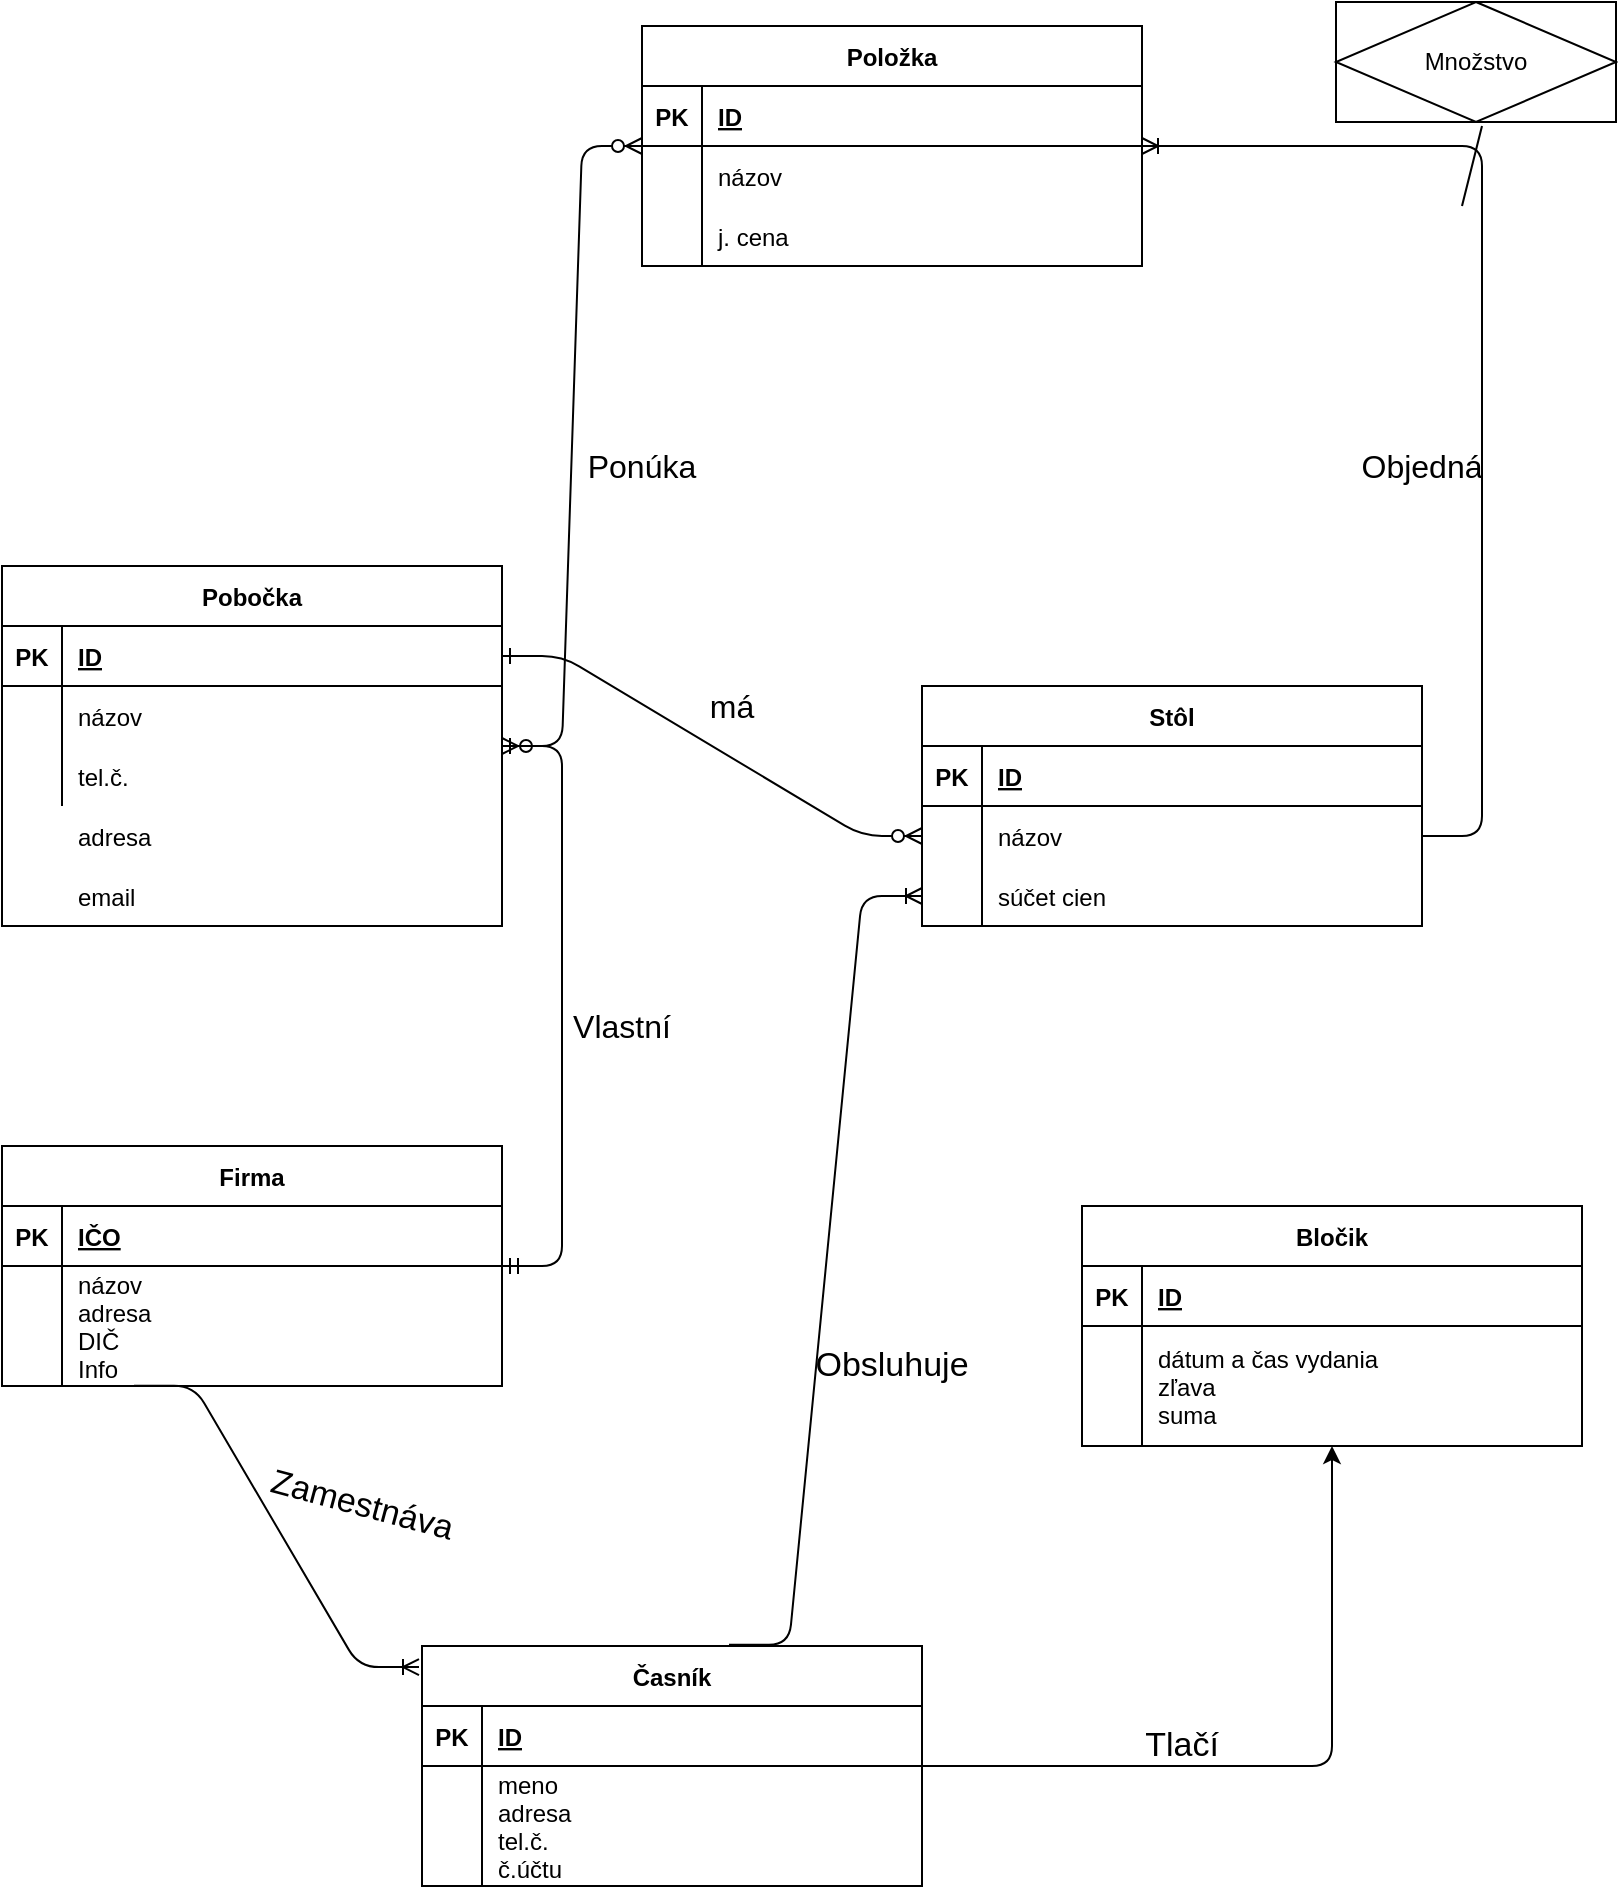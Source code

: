 <mxfile version="14.6.6" type="device"><diagram id="R2lEEEUBdFMjLlhIrx00" name="Page-1"><mxGraphModel dx="2076" dy="1158" grid="0" gridSize="10" guides="1" tooltips="1" connect="1" arrows="1" fold="1" page="1" pageScale="1" pageWidth="850" pageHeight="1100" math="0" shadow="0" extFonts="Permanent Marker^https://fonts.googleapis.com/css?family=Permanent+Marker"><root><mxCell id="0"/><mxCell id="1" parent="0"/><mxCell id="C-vyLk0tnHw3VtMMgP7b-12" value="" style="edgeStyle=entityRelationEdgeStyle;endArrow=ERzeroToMany;startArrow=ERone;endFill=1;startFill=0;" parent="1" source="C-vyLk0tnHw3VtMMgP7b-3" target="C-vyLk0tnHw3VtMMgP7b-17" edge="1"><mxGeometry width="100" height="100" relative="1" as="geometry"><mxPoint x="400" y="326" as="sourcePoint"/><mxPoint x="460" y="351" as="targetPoint"/></mxGeometry></mxCell><mxCell id="C-vyLk0tnHw3VtMMgP7b-2" value="Pobočka" style="shape=table;startSize=30;container=1;collapsible=1;childLayout=tableLayout;fixedRows=1;rowLines=0;fontStyle=1;align=center;resizeLast=1;" parent="1" vertex="1"><mxGeometry x="40" y="376" width="250" height="180" as="geometry"/></mxCell><mxCell id="C-vyLk0tnHw3VtMMgP7b-3" value="" style="shape=partialRectangle;collapsible=0;dropTarget=0;pointerEvents=0;fillColor=none;points=[[0,0.5],[1,0.5]];portConstraint=eastwest;top=0;left=0;right=0;bottom=1;" parent="C-vyLk0tnHw3VtMMgP7b-2" vertex="1"><mxGeometry y="30" width="250" height="30" as="geometry"/></mxCell><mxCell id="C-vyLk0tnHw3VtMMgP7b-4" value="PK" style="shape=partialRectangle;overflow=hidden;connectable=0;fillColor=none;top=0;left=0;bottom=0;right=0;fontStyle=1;" parent="C-vyLk0tnHw3VtMMgP7b-3" vertex="1"><mxGeometry width="30" height="30" as="geometry"/></mxCell><mxCell id="C-vyLk0tnHw3VtMMgP7b-5" value="ID" style="shape=partialRectangle;overflow=hidden;connectable=0;fillColor=none;top=0;left=0;bottom=0;right=0;align=left;spacingLeft=6;fontStyle=5;" parent="C-vyLk0tnHw3VtMMgP7b-3" vertex="1"><mxGeometry x="30" width="220" height="30" as="geometry"/></mxCell><mxCell id="C-vyLk0tnHw3VtMMgP7b-6" value="" style="shape=partialRectangle;collapsible=0;dropTarget=0;pointerEvents=0;fillColor=none;points=[[0,0.5],[1,0.5]];portConstraint=eastwest;top=0;left=0;right=0;bottom=0;" parent="C-vyLk0tnHw3VtMMgP7b-2" vertex="1"><mxGeometry y="60" width="250" height="30" as="geometry"/></mxCell><mxCell id="C-vyLk0tnHw3VtMMgP7b-7" value="" style="shape=partialRectangle;overflow=hidden;connectable=0;fillColor=none;top=0;left=0;bottom=0;right=0;" parent="C-vyLk0tnHw3VtMMgP7b-6" vertex="1"><mxGeometry width="30" height="30" as="geometry"/></mxCell><mxCell id="C-vyLk0tnHw3VtMMgP7b-8" value="názov" style="shape=partialRectangle;overflow=hidden;connectable=0;fillColor=none;top=0;left=0;bottom=0;right=0;align=left;spacingLeft=6;" parent="C-vyLk0tnHw3VtMMgP7b-6" vertex="1"><mxGeometry x="30" width="220" height="30" as="geometry"/></mxCell><mxCell id="C-vyLk0tnHw3VtMMgP7b-9" value="" style="shape=partialRectangle;collapsible=0;dropTarget=0;pointerEvents=0;fillColor=none;points=[[0,0.5],[1,0.5]];portConstraint=eastwest;top=0;left=0;right=0;bottom=0;" parent="C-vyLk0tnHw3VtMMgP7b-2" vertex="1"><mxGeometry y="90" width="250" height="30" as="geometry"/></mxCell><mxCell id="C-vyLk0tnHw3VtMMgP7b-10" value="" style="shape=partialRectangle;overflow=hidden;connectable=0;fillColor=none;top=0;left=0;bottom=0;right=0;" parent="C-vyLk0tnHw3VtMMgP7b-9" vertex="1"><mxGeometry width="30" height="30" as="geometry"/></mxCell><mxCell id="C-vyLk0tnHw3VtMMgP7b-11" value="tel.č." style="shape=partialRectangle;overflow=hidden;connectable=0;fillColor=none;top=0;left=0;bottom=0;right=0;align=left;spacingLeft=6;" parent="C-vyLk0tnHw3VtMMgP7b-9" vertex="1"><mxGeometry x="30" width="220" height="30" as="geometry"/></mxCell><mxCell id="C-vyLk0tnHw3VtMMgP7b-13" value="Stôl" style="shape=table;startSize=30;container=1;collapsible=1;childLayout=tableLayout;fixedRows=1;rowLines=0;fontStyle=1;align=center;resizeLast=1;" parent="1" vertex="1"><mxGeometry x="500" y="436" width="250" height="120" as="geometry"/></mxCell><mxCell id="C-vyLk0tnHw3VtMMgP7b-14" value="" style="shape=partialRectangle;collapsible=0;dropTarget=0;pointerEvents=0;fillColor=none;points=[[0,0.5],[1,0.5]];portConstraint=eastwest;top=0;left=0;right=0;bottom=1;" parent="C-vyLk0tnHw3VtMMgP7b-13" vertex="1"><mxGeometry y="30" width="250" height="30" as="geometry"/></mxCell><mxCell id="C-vyLk0tnHw3VtMMgP7b-15" value="PK" style="shape=partialRectangle;overflow=hidden;connectable=0;fillColor=none;top=0;left=0;bottom=0;right=0;fontStyle=1;" parent="C-vyLk0tnHw3VtMMgP7b-14" vertex="1"><mxGeometry width="30" height="30" as="geometry"/></mxCell><mxCell id="C-vyLk0tnHw3VtMMgP7b-16" value="ID" style="shape=partialRectangle;overflow=hidden;connectable=0;fillColor=none;top=0;left=0;bottom=0;right=0;align=left;spacingLeft=6;fontStyle=5;" parent="C-vyLk0tnHw3VtMMgP7b-14" vertex="1"><mxGeometry x="30" width="220" height="30" as="geometry"/></mxCell><mxCell id="C-vyLk0tnHw3VtMMgP7b-17" value="" style="shape=partialRectangle;collapsible=0;dropTarget=0;pointerEvents=0;fillColor=none;points=[[0,0.5],[1,0.5]];portConstraint=eastwest;top=0;left=0;right=0;bottom=0;" parent="C-vyLk0tnHw3VtMMgP7b-13" vertex="1"><mxGeometry y="60" width="250" height="30" as="geometry"/></mxCell><mxCell id="C-vyLk0tnHw3VtMMgP7b-18" value="" style="shape=partialRectangle;overflow=hidden;connectable=0;fillColor=none;top=0;left=0;bottom=0;right=0;" parent="C-vyLk0tnHw3VtMMgP7b-17" vertex="1"><mxGeometry width="30" height="30" as="geometry"/></mxCell><mxCell id="C-vyLk0tnHw3VtMMgP7b-19" value="názov" style="shape=partialRectangle;overflow=hidden;connectable=0;fillColor=none;top=0;left=0;bottom=0;right=0;align=left;spacingLeft=6;" parent="C-vyLk0tnHw3VtMMgP7b-17" vertex="1"><mxGeometry x="30" width="220" height="30" as="geometry"/></mxCell><mxCell id="C-vyLk0tnHw3VtMMgP7b-20" value="" style="shape=partialRectangle;collapsible=0;dropTarget=0;pointerEvents=0;fillColor=none;points=[[0,0.5],[1,0.5]];portConstraint=eastwest;top=0;left=0;right=0;bottom=0;" parent="C-vyLk0tnHw3VtMMgP7b-13" vertex="1"><mxGeometry y="90" width="250" height="30" as="geometry"/></mxCell><mxCell id="C-vyLk0tnHw3VtMMgP7b-21" value="" style="shape=partialRectangle;overflow=hidden;connectable=0;fillColor=none;top=0;left=0;bottom=0;right=0;" parent="C-vyLk0tnHw3VtMMgP7b-20" vertex="1"><mxGeometry width="30" height="30" as="geometry"/></mxCell><mxCell id="C-vyLk0tnHw3VtMMgP7b-22" value="" style="shape=partialRectangle;overflow=hidden;connectable=0;fillColor=none;top=0;left=0;bottom=0;right=0;align=left;spacingLeft=6;" parent="C-vyLk0tnHw3VtMMgP7b-20" vertex="1"><mxGeometry x="30" width="220" height="30" as="geometry"/></mxCell><mxCell id="C-vyLk0tnHw3VtMMgP7b-23" value="Firma" style="shape=table;startSize=30;container=1;collapsible=1;childLayout=tableLayout;fixedRows=1;rowLines=0;fontStyle=1;align=center;resizeLast=1;" parent="1" vertex="1"><mxGeometry x="40" y="666" width="250" height="120" as="geometry"/></mxCell><mxCell id="C-vyLk0tnHw3VtMMgP7b-24" value="" style="shape=partialRectangle;collapsible=0;dropTarget=0;pointerEvents=0;fillColor=none;points=[[0,0.5],[1,0.5]];portConstraint=eastwest;top=0;left=0;right=0;bottom=1;" parent="C-vyLk0tnHw3VtMMgP7b-23" vertex="1"><mxGeometry y="30" width="250" height="30" as="geometry"/></mxCell><mxCell id="C-vyLk0tnHw3VtMMgP7b-25" value="PK" style="shape=partialRectangle;overflow=hidden;connectable=0;fillColor=none;top=0;left=0;bottom=0;right=0;fontStyle=1;" parent="C-vyLk0tnHw3VtMMgP7b-24" vertex="1"><mxGeometry width="30" height="30" as="geometry"/></mxCell><mxCell id="C-vyLk0tnHw3VtMMgP7b-26" value="IČO" style="shape=partialRectangle;overflow=hidden;connectable=0;fillColor=none;top=0;left=0;bottom=0;right=0;align=left;spacingLeft=6;fontStyle=5;" parent="C-vyLk0tnHw3VtMMgP7b-24" vertex="1"><mxGeometry x="30" width="220" height="30" as="geometry"/></mxCell><mxCell id="C-vyLk0tnHw3VtMMgP7b-27" value="" style="shape=partialRectangle;collapsible=0;dropTarget=0;pointerEvents=0;fillColor=none;points=[[0,0.5],[1,0.5]];portConstraint=eastwest;top=0;left=0;right=0;bottom=0;" parent="C-vyLk0tnHw3VtMMgP7b-23" vertex="1"><mxGeometry y="60" width="250" height="60" as="geometry"/></mxCell><mxCell id="C-vyLk0tnHw3VtMMgP7b-28" value="" style="shape=partialRectangle;overflow=hidden;connectable=0;fillColor=none;top=0;left=0;bottom=0;right=0;" parent="C-vyLk0tnHw3VtMMgP7b-27" vertex="1"><mxGeometry width="30" height="60" as="geometry"/></mxCell><mxCell id="C-vyLk0tnHw3VtMMgP7b-29" value="názov&#10;adresa&#10;DIČ&#10;Info" style="shape=partialRectangle;overflow=hidden;connectable=0;fillColor=none;top=0;left=0;bottom=0;right=0;align=left;spacingLeft=6;" parent="C-vyLk0tnHw3VtMMgP7b-27" vertex="1"><mxGeometry x="30" width="220" height="60" as="geometry"/></mxCell><mxCell id="cd3CHJmmxdr0VhKN81aM-3" value="adresa" style="shape=partialRectangle;overflow=hidden;connectable=0;fillColor=none;top=0;left=0;bottom=0;right=0;align=left;spacingLeft=6;" vertex="1" parent="1"><mxGeometry x="70" y="496" width="220" height="30" as="geometry"/></mxCell><mxCell id="cd3CHJmmxdr0VhKN81aM-4" value="email" style="shape=partialRectangle;overflow=hidden;connectable=0;fillColor=none;top=0;left=0;bottom=0;right=0;align=left;spacingLeft=6;" vertex="1" parent="1"><mxGeometry x="70" y="526" width="220" height="30" as="geometry"/></mxCell><mxCell id="cd3CHJmmxdr0VhKN81aM-6" value="" style="edgeStyle=entityRelationEdgeStyle;fontSize=12;html=1;endArrow=ERzeroToMany;startArrow=ERmandOne;" edge="1" parent="1" source="C-vyLk0tnHw3VtMMgP7b-23" target="C-vyLk0tnHw3VtMMgP7b-2"><mxGeometry width="100" height="100" relative="1" as="geometry"><mxPoint x="120" y="666" as="sourcePoint"/><mxPoint x="180" y="556" as="targetPoint"/></mxGeometry></mxCell><mxCell id="cd3CHJmmxdr0VhKN81aM-7" value="Položka" style="shape=table;startSize=30;container=1;collapsible=1;childLayout=tableLayout;fixedRows=1;rowLines=0;fontStyle=1;align=center;resizeLast=1;" vertex="1" parent="1"><mxGeometry x="360" y="106" width="250" height="120" as="geometry"/></mxCell><mxCell id="cd3CHJmmxdr0VhKN81aM-8" value="" style="shape=partialRectangle;collapsible=0;dropTarget=0;pointerEvents=0;fillColor=none;points=[[0,0.5],[1,0.5]];portConstraint=eastwest;top=0;left=0;right=0;bottom=1;" vertex="1" parent="cd3CHJmmxdr0VhKN81aM-7"><mxGeometry y="30" width="250" height="30" as="geometry"/></mxCell><mxCell id="cd3CHJmmxdr0VhKN81aM-9" value="PK" style="shape=partialRectangle;overflow=hidden;connectable=0;fillColor=none;top=0;left=0;bottom=0;right=0;fontStyle=1;" vertex="1" parent="cd3CHJmmxdr0VhKN81aM-8"><mxGeometry width="30" height="30" as="geometry"/></mxCell><mxCell id="cd3CHJmmxdr0VhKN81aM-10" value="ID" style="shape=partialRectangle;overflow=hidden;connectable=0;fillColor=none;top=0;left=0;bottom=0;right=0;align=left;spacingLeft=6;fontStyle=5;" vertex="1" parent="cd3CHJmmxdr0VhKN81aM-8"><mxGeometry x="30" width="220" height="30" as="geometry"/></mxCell><mxCell id="cd3CHJmmxdr0VhKN81aM-11" value="" style="shape=partialRectangle;collapsible=0;dropTarget=0;pointerEvents=0;fillColor=none;points=[[0,0.5],[1,0.5]];portConstraint=eastwest;top=0;left=0;right=0;bottom=0;" vertex="1" parent="cd3CHJmmxdr0VhKN81aM-7"><mxGeometry y="60" width="250" height="30" as="geometry"/></mxCell><mxCell id="cd3CHJmmxdr0VhKN81aM-12" value="" style="shape=partialRectangle;overflow=hidden;connectable=0;fillColor=none;top=0;left=0;bottom=0;right=0;" vertex="1" parent="cd3CHJmmxdr0VhKN81aM-11"><mxGeometry width="30" height="30" as="geometry"/></mxCell><mxCell id="cd3CHJmmxdr0VhKN81aM-13" value="názov" style="shape=partialRectangle;overflow=hidden;connectable=0;fillColor=none;top=0;left=0;bottom=0;right=0;align=left;spacingLeft=6;" vertex="1" parent="cd3CHJmmxdr0VhKN81aM-11"><mxGeometry x="30" width="220" height="30" as="geometry"/></mxCell><mxCell id="cd3CHJmmxdr0VhKN81aM-14" value="" style="shape=partialRectangle;collapsible=0;dropTarget=0;pointerEvents=0;fillColor=none;points=[[0,0.5],[1,0.5]];portConstraint=eastwest;top=0;left=0;right=0;bottom=0;" vertex="1" parent="cd3CHJmmxdr0VhKN81aM-7"><mxGeometry y="90" width="250" height="30" as="geometry"/></mxCell><mxCell id="cd3CHJmmxdr0VhKN81aM-15" value="" style="shape=partialRectangle;overflow=hidden;connectable=0;fillColor=none;top=0;left=0;bottom=0;right=0;" vertex="1" parent="cd3CHJmmxdr0VhKN81aM-14"><mxGeometry width="30" height="30" as="geometry"/></mxCell><mxCell id="cd3CHJmmxdr0VhKN81aM-16" value="j. cena" style="shape=partialRectangle;overflow=hidden;connectable=0;fillColor=none;top=0;left=0;bottom=0;right=0;align=left;spacingLeft=6;" vertex="1" parent="cd3CHJmmxdr0VhKN81aM-14"><mxGeometry x="30" width="220" height="30" as="geometry"/></mxCell><mxCell id="cd3CHJmmxdr0VhKN81aM-20" value="" style="edgeStyle=entityRelationEdgeStyle;endArrow=ERzeroToMany;startArrow=ERone;endFill=1;startFill=0;" edge="1" parent="1" source="C-vyLk0tnHw3VtMMgP7b-2" target="cd3CHJmmxdr0VhKN81aM-7"><mxGeometry width="100" height="100" relative="1" as="geometry"><mxPoint x="130" y="336" as="sourcePoint"/><mxPoint x="320" y="266" as="targetPoint"/></mxGeometry></mxCell><mxCell id="cd3CHJmmxdr0VhKN81aM-21" value="Množstvo" style="shape=associativeEntity;whiteSpace=wrap;html=1;align=center;rotation=0;" vertex="1" parent="1"><mxGeometry x="707" y="94" width="140" height="60" as="geometry"/></mxCell><mxCell id="cd3CHJmmxdr0VhKN81aM-22" value="" style="edgeStyle=entityRelationEdgeStyle;fontSize=12;html=1;endArrow=ERoneToMany;strokeColor=#000000;" edge="1" parent="1" source="C-vyLk0tnHw3VtMMgP7b-17" target="cd3CHJmmxdr0VhKN81aM-7"><mxGeometry width="100" height="100" relative="1" as="geometry"><mxPoint x="570" y="406" as="sourcePoint"/><mxPoint x="670" y="306" as="targetPoint"/></mxGeometry></mxCell><mxCell id="cd3CHJmmxdr0VhKN81aM-23" value="" style="endArrow=none;html=1;rounded=0;strokeColor=#000000;exitX=0.5;exitY=1;exitDx=0;exitDy=0;" edge="1" parent="1"><mxGeometry relative="1" as="geometry"><mxPoint x="780" y="156" as="sourcePoint"/><mxPoint x="770" y="196" as="targetPoint"/></mxGeometry></mxCell><mxCell id="cd3CHJmmxdr0VhKN81aM-42" value="" style="edgeStyle=orthogonalEdgeStyle;rounded=1;orthogonalLoop=1;jettySize=auto;html=1;strokeColor=#000000;" edge="1" parent="1" source="cd3CHJmmxdr0VhKN81aM-27" target="cd3CHJmmxdr0VhKN81aM-35"><mxGeometry relative="1" as="geometry"/></mxCell><mxCell id="cd3CHJmmxdr0VhKN81aM-27" value="Časník" style="shape=table;startSize=30;container=1;collapsible=1;childLayout=tableLayout;fixedRows=1;rowLines=0;fontStyle=1;align=center;resizeLast=1;" vertex="1" parent="1"><mxGeometry x="250" y="916" width="250" height="120" as="geometry"/></mxCell><mxCell id="cd3CHJmmxdr0VhKN81aM-28" value="" style="shape=partialRectangle;collapsible=0;dropTarget=0;pointerEvents=0;fillColor=none;points=[[0,0.5],[1,0.5]];portConstraint=eastwest;top=0;left=0;right=0;bottom=1;" vertex="1" parent="cd3CHJmmxdr0VhKN81aM-27"><mxGeometry y="30" width="250" height="30" as="geometry"/></mxCell><mxCell id="cd3CHJmmxdr0VhKN81aM-29" value="PK" style="shape=partialRectangle;overflow=hidden;connectable=0;fillColor=none;top=0;left=0;bottom=0;right=0;fontStyle=1;" vertex="1" parent="cd3CHJmmxdr0VhKN81aM-28"><mxGeometry width="30" height="30" as="geometry"/></mxCell><mxCell id="cd3CHJmmxdr0VhKN81aM-30" value="ID" style="shape=partialRectangle;overflow=hidden;connectable=0;fillColor=none;top=0;left=0;bottom=0;right=0;align=left;spacingLeft=6;fontStyle=5;" vertex="1" parent="cd3CHJmmxdr0VhKN81aM-28"><mxGeometry x="30" width="220" height="30" as="geometry"/></mxCell><mxCell id="cd3CHJmmxdr0VhKN81aM-31" value="" style="shape=partialRectangle;collapsible=0;dropTarget=0;pointerEvents=0;fillColor=none;points=[[0,0.5],[1,0.5]];portConstraint=eastwest;top=0;left=0;right=0;bottom=0;" vertex="1" parent="cd3CHJmmxdr0VhKN81aM-27"><mxGeometry y="60" width="250" height="60" as="geometry"/></mxCell><mxCell id="cd3CHJmmxdr0VhKN81aM-32" value="" style="shape=partialRectangle;overflow=hidden;connectable=0;fillColor=none;top=0;left=0;bottom=0;right=0;" vertex="1" parent="cd3CHJmmxdr0VhKN81aM-31"><mxGeometry width="30" height="60" as="geometry"/></mxCell><mxCell id="cd3CHJmmxdr0VhKN81aM-33" value="meno&#10;adresa&#10;tel.č.&#10;č.účtu" style="shape=partialRectangle;overflow=hidden;connectable=0;fillColor=none;top=0;left=0;bottom=0;right=0;align=left;spacingLeft=6;" vertex="1" parent="cd3CHJmmxdr0VhKN81aM-31"><mxGeometry x="30" width="220" height="60" as="geometry"/></mxCell><mxCell id="cd3CHJmmxdr0VhKN81aM-35" value="Bločik" style="shape=table;startSize=30;container=1;collapsible=1;childLayout=tableLayout;fixedRows=1;rowLines=0;fontStyle=1;align=center;resizeLast=1;" vertex="1" parent="1"><mxGeometry x="580" y="696" width="250" height="120" as="geometry"/></mxCell><mxCell id="cd3CHJmmxdr0VhKN81aM-36" value="" style="shape=partialRectangle;collapsible=0;dropTarget=0;pointerEvents=0;fillColor=none;points=[[0,0.5],[1,0.5]];portConstraint=eastwest;top=0;left=0;right=0;bottom=1;" vertex="1" parent="cd3CHJmmxdr0VhKN81aM-35"><mxGeometry y="30" width="250" height="30" as="geometry"/></mxCell><mxCell id="cd3CHJmmxdr0VhKN81aM-37" value="PK" style="shape=partialRectangle;overflow=hidden;connectable=0;fillColor=none;top=0;left=0;bottom=0;right=0;fontStyle=1;" vertex="1" parent="cd3CHJmmxdr0VhKN81aM-36"><mxGeometry width="30" height="30" as="geometry"/></mxCell><mxCell id="cd3CHJmmxdr0VhKN81aM-38" value="ID" style="shape=partialRectangle;overflow=hidden;connectable=0;fillColor=none;top=0;left=0;bottom=0;right=0;align=left;spacingLeft=6;fontStyle=5;" vertex="1" parent="cd3CHJmmxdr0VhKN81aM-36"><mxGeometry x="30" width="220" height="30" as="geometry"/></mxCell><mxCell id="cd3CHJmmxdr0VhKN81aM-39" value="" style="shape=partialRectangle;collapsible=0;dropTarget=0;pointerEvents=0;fillColor=none;points=[[0,0.5],[1,0.5]];portConstraint=eastwest;top=0;left=0;right=0;bottom=0;" vertex="1" parent="cd3CHJmmxdr0VhKN81aM-35"><mxGeometry y="60" width="250" height="60" as="geometry"/></mxCell><mxCell id="cd3CHJmmxdr0VhKN81aM-40" value="" style="shape=partialRectangle;overflow=hidden;connectable=0;fillColor=none;top=0;left=0;bottom=0;right=0;" vertex="1" parent="cd3CHJmmxdr0VhKN81aM-39"><mxGeometry width="30" height="60" as="geometry"/></mxCell><mxCell id="cd3CHJmmxdr0VhKN81aM-41" value="dátum a čas vydania&#10;zľava&#10;suma" style="shape=partialRectangle;overflow=hidden;connectable=0;fillColor=none;top=0;left=0;bottom=0;right=0;align=left;spacingLeft=6;" vertex="1" parent="cd3CHJmmxdr0VhKN81aM-39"><mxGeometry x="30" width="220" height="60" as="geometry"/></mxCell><mxCell id="cd3CHJmmxdr0VhKN81aM-43" value="súčet cien" style="shape=partialRectangle;overflow=hidden;connectable=0;fillColor=none;top=0;left=0;bottom=0;right=0;align=left;spacingLeft=6;" vertex="1" parent="1"><mxGeometry x="530" y="526" width="220" height="30" as="geometry"/></mxCell><mxCell id="cd3CHJmmxdr0VhKN81aM-44" value="&lt;font style=&quot;font-size: 17px&quot;&gt;Tlačí&lt;/font&gt;" style="text;html=1;strokeColor=none;fillColor=none;align=center;verticalAlign=middle;whiteSpace=wrap;rounded=0;" vertex="1" parent="1"><mxGeometry x="590" y="956" width="80" height="20" as="geometry"/></mxCell><mxCell id="cd3CHJmmxdr0VhKN81aM-45" value="" style="edgeStyle=entityRelationEdgeStyle;fontSize=12;html=1;endArrow=ERoneToMany;strokeColor=#000000;entryX=-0.006;entryY=0.088;entryDx=0;entryDy=0;entryPerimeter=0;exitX=0.264;exitY=0.997;exitDx=0;exitDy=0;exitPerimeter=0;" edge="1" parent="1" source="C-vyLk0tnHw3VtMMgP7b-27" target="cd3CHJmmxdr0VhKN81aM-27"><mxGeometry width="100" height="100" relative="1" as="geometry"><mxPoint x="90" y="966" as="sourcePoint"/><mxPoint x="190" y="866" as="targetPoint"/></mxGeometry></mxCell><mxCell id="cd3CHJmmxdr0VhKN81aM-46" value="&lt;font style=&quot;font-size: 17px&quot;&gt;Zamestnáva&lt;/font&gt;" style="text;html=1;strokeColor=none;fillColor=none;align=center;verticalAlign=middle;whiteSpace=wrap;rounded=0;rotation=15;" vertex="1" parent="1"><mxGeometry x="200" y="836" width="40" height="20" as="geometry"/></mxCell><mxCell id="cd3CHJmmxdr0VhKN81aM-47" value="&lt;font style=&quot;font-size: 16px&quot;&gt;Vlastní&lt;/font&gt;" style="text;html=1;strokeColor=none;fillColor=none;align=center;verticalAlign=middle;whiteSpace=wrap;rounded=0;" vertex="1" parent="1"><mxGeometry x="330" y="596" width="40" height="20" as="geometry"/></mxCell><mxCell id="cd3CHJmmxdr0VhKN81aM-48" value="" style="edgeStyle=entityRelationEdgeStyle;fontSize=12;html=1;endArrow=ERoneToMany;strokeColor=#000000;entryX=0;entryY=0.5;entryDx=0;entryDy=0;exitX=0.614;exitY=-0.005;exitDx=0;exitDy=0;exitPerimeter=0;" edge="1" parent="1" source="cd3CHJmmxdr0VhKN81aM-27" target="C-vyLk0tnHw3VtMMgP7b-20"><mxGeometry width="100" height="100" relative="1" as="geometry"><mxPoint x="400" y="796" as="sourcePoint"/><mxPoint x="500" y="696" as="targetPoint"/></mxGeometry></mxCell><mxCell id="cd3CHJmmxdr0VhKN81aM-49" value="&lt;font style=&quot;font-size: 17px&quot;&gt;Obsluhuje&lt;/font&gt;" style="text;html=1;strokeColor=none;fillColor=none;align=center;verticalAlign=middle;whiteSpace=wrap;rounded=0;" vertex="1" parent="1"><mxGeometry x="450" y="766" width="70" height="20" as="geometry"/></mxCell><mxCell id="cd3CHJmmxdr0VhKN81aM-50" value="&lt;font style=&quot;font-size: 16px&quot;&gt;Ponúka&lt;/font&gt;" style="text;html=1;strokeColor=none;fillColor=none;align=center;verticalAlign=middle;whiteSpace=wrap;rounded=0;" vertex="1" parent="1"><mxGeometry x="320" y="316" width="80" height="20" as="geometry"/></mxCell><mxCell id="cd3CHJmmxdr0VhKN81aM-51" value="&lt;font style=&quot;font-size: 16px&quot;&gt;Objedná&lt;/font&gt;" style="text;html=1;strokeColor=none;fillColor=none;align=center;verticalAlign=middle;whiteSpace=wrap;rounded=0;" vertex="1" parent="1"><mxGeometry x="730" y="316" width="40" height="20" as="geometry"/></mxCell><mxCell id="cd3CHJmmxdr0VhKN81aM-52" value="&lt;font style=&quot;font-size: 16px&quot;&gt;má&lt;/font&gt;" style="text;html=1;strokeColor=none;fillColor=none;align=center;verticalAlign=middle;whiteSpace=wrap;rounded=0;" vertex="1" parent="1"><mxGeometry x="385" y="436" width="40" height="20" as="geometry"/></mxCell></root></mxGraphModel></diagram></mxfile>
